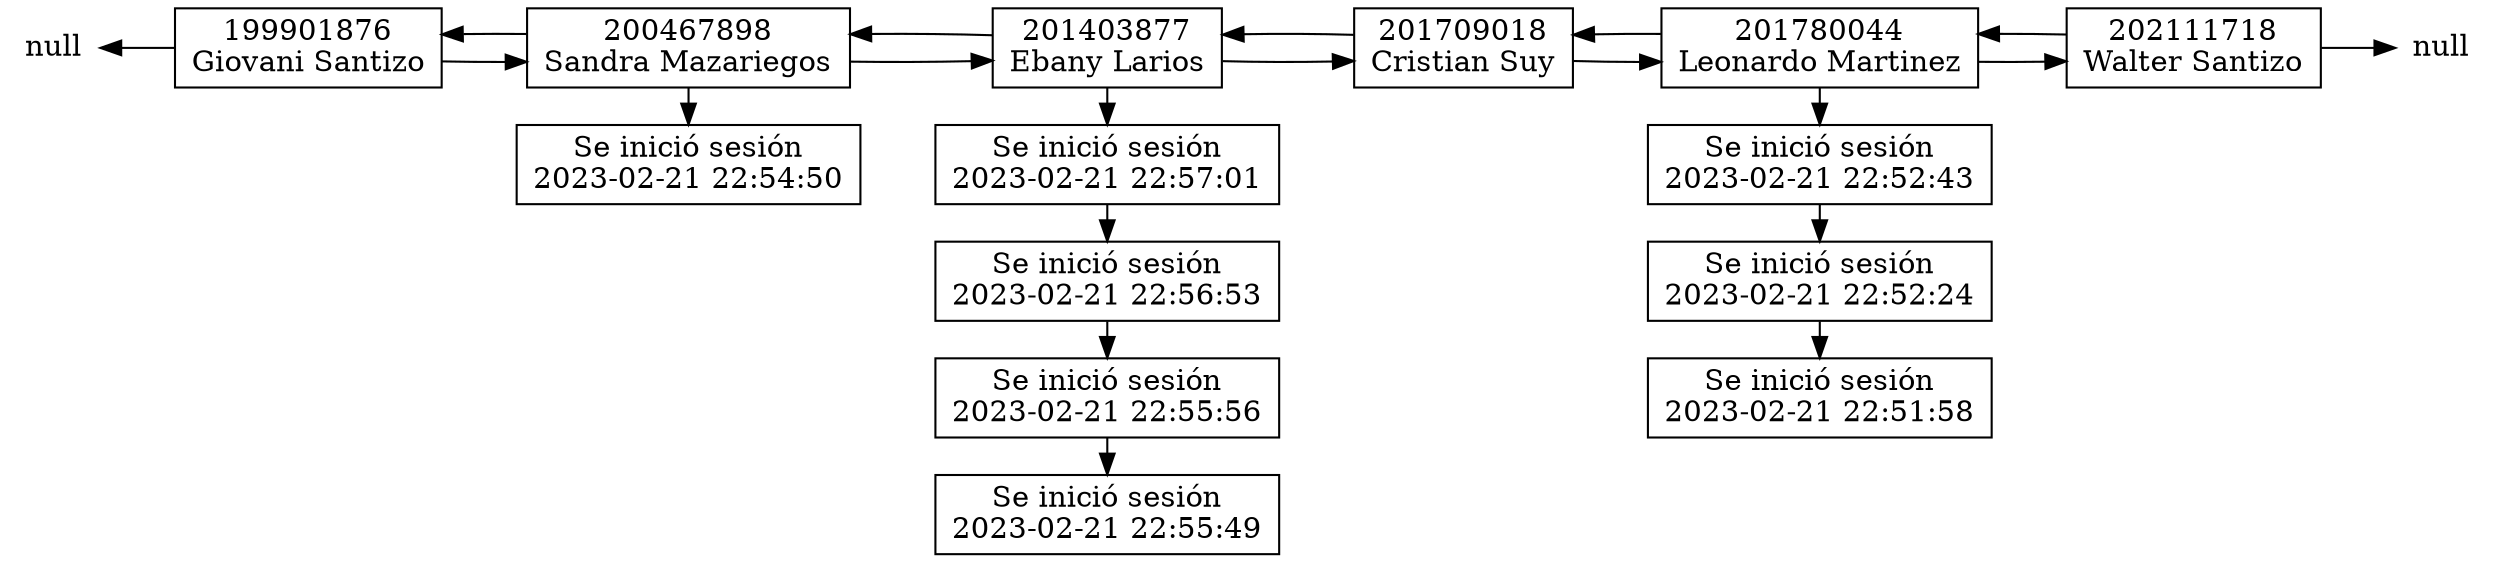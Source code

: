 digraph LinkedList {
	rankdir=LR;
	node [shape=box];
	nullI [shape=none, label="null", style=bold, height=0, width=0];
	nullF [shape=none, label="null", style=bold, height=0, width=0];
	a199901876[label="199901876\nGiovani Santizo"]
	a199901876->a200467898
	nullI->a199901876[dir=back]
			a200467898[label="200467898\nSandra Mazariegos"]
	a200467898->a201403877
	a200467898->a199901876
	a200467898->n20
	n20[label="Se inició sesión
2023-02-21 22:54:50"]
		{rank=same;a200467898,n20}
a201403877[label="201403877\nEbany Larios"]
	a201403877->a201709018
	a201403877->a200467898
	a201403877->n40
	n40[label="Se inició sesión
2023-02-21 22:57:01"]
		n40->n41
			n41[label="Se inició sesión
2023-02-21 22:56:53"]
		n41->n42
			n42[label="Se inició sesión
2023-02-21 22:55:56"]
		n42->n43
			n43[label="Se inició sesión
2023-02-21 22:55:49"]
		{rank=same;a201403877,n40,n41,n42,n43}
a201709018[label="201709018\nCristian Suy"]
	a201709018->a201780044
	a201709018->a201403877
	a201780044[label="201780044\nLeonardo Martinez"]
	a201780044->a202111718
	a201780044->a201709018
	a201780044->n80
	n80[label="Se inició sesión
2023-02-21 22:52:43"]
		n80->n81
			n81[label="Se inició sesión
2023-02-21 22:52:24"]
		n81->n82
			n82[label="Se inició sesión
2023-02-21 22:51:58"]
		{rank=same;a201780044,n80,n81,n82}
a202111718[label="202111718\nWalter Santizo"]
	a202111718->a201780044
	a202111718->nullF
			}
